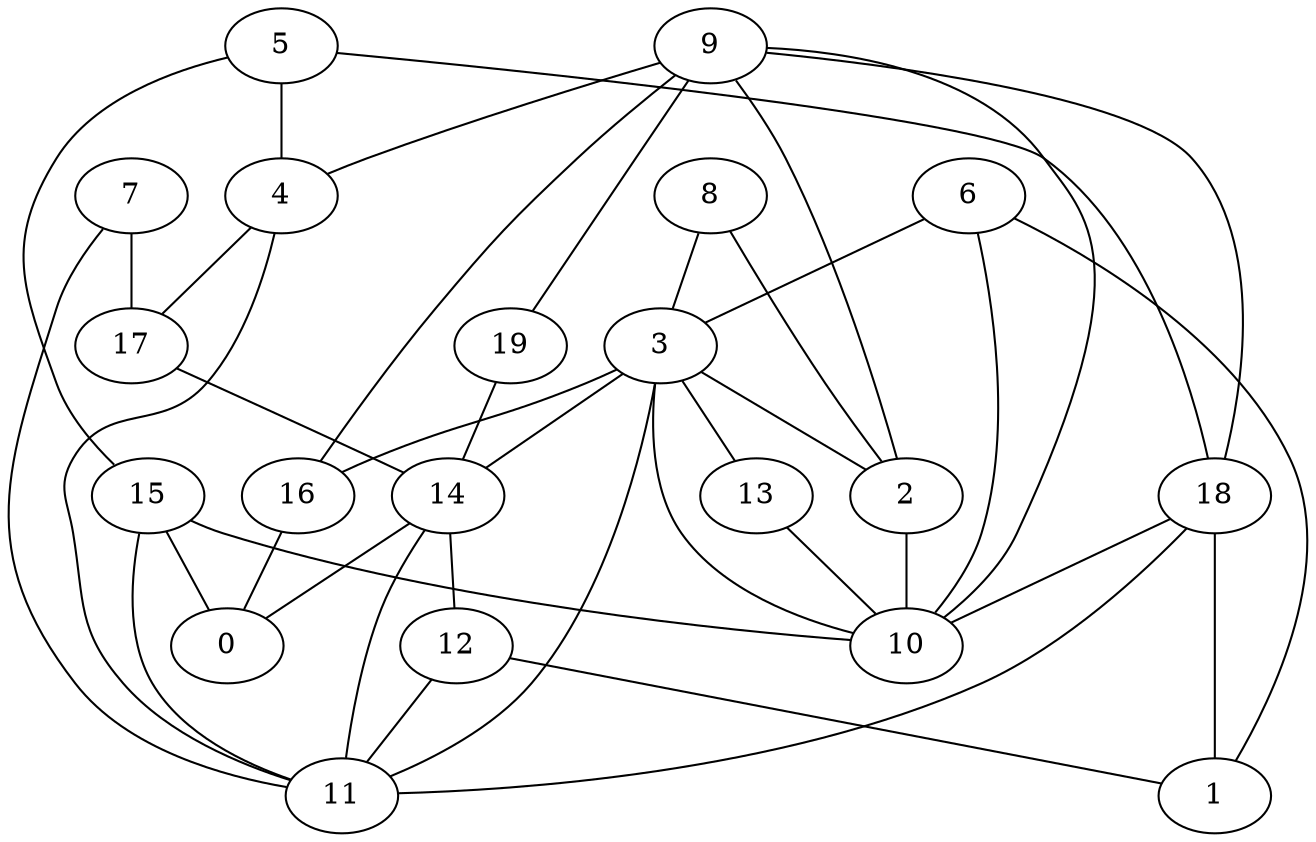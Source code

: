 digraph GG_graph {

subgraph G_graph {
edge [color = black]
"12" -> "11" [dir = none]
"12" -> "1" [dir = none]
"19" -> "14" [dir = none]
"6" -> "1" [dir = none]
"6" -> "3" [dir = none]
"6" -> "10" [dir = none]
"5" -> "4" [dir = none]
"5" -> "18" [dir = none]
"5" -> "15" [dir = none]
"16" -> "0" [dir = none]
"3" -> "16" [dir = none]
"3" -> "14" [dir = none]
"3" -> "11" [dir = none]
"3" -> "13" [dir = none]
"3" -> "2" [dir = none]
"13" -> "10" [dir = none]
"15" -> "10" [dir = none]
"15" -> "0" [dir = none]
"15" -> "11" [dir = none]
"8" -> "3" [dir = none]
"8" -> "2" [dir = none]
"2" -> "10" [dir = none]
"4" -> "17" [dir = none]
"4" -> "11" [dir = none]
"18" -> "11" [dir = none]
"18" -> "10" [dir = none]
"9" -> "18" [dir = none]
"9" -> "4" [dir = none]
"9" -> "10" [dir = none]
"9" -> "16" [dir = none]
"9" -> "2" [dir = none]
"9" -> "19" [dir = none]
"17" -> "14" [dir = none]
"7" -> "17" [dir = none]
"7" -> "11" [dir = none]
"14" -> "11" [dir = none]
"14" -> "12" [dir = none]
"14" -> "0" [dir = none]
"18" -> "1" [dir = none]
"3" -> "10" [dir = none]
}

}
